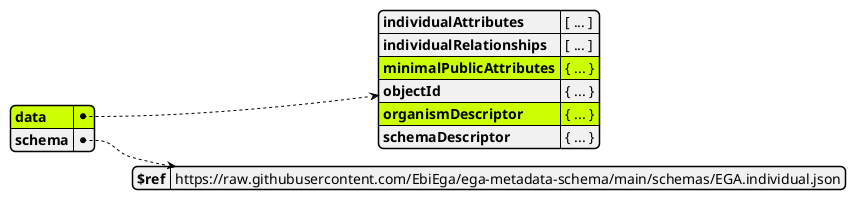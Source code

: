 @startjson
#highlight "data" / "minimalPublicAttributes" / "diseases" / "0" / "disease" / "termId"
#highlight "data" / "minimalPublicAttributes" / "diseases" / "1" / "disease" / "termId"
#highlight "data" / "minimalPublicAttributes" / "diseases" / "2" / "disease" / "termId"
#highlight "data" / "minimalPublicAttributes" / "diseases" / "3" / "disease" / "termId"
#highlight "data" / "minimalPublicAttributes" / "phenotypicAbnormalities" / "0" / "phenotypicAbnormality" / "termId"
#highlight "data" / "organismDescriptor" / "organismTaxon" / "termId"
#highlight "data"
#highlight "data" / "minimalPublicAttributes"
#highlight "data" / "minimalPublicAttributes" / "diseases"
#highlight "data" / "minimalPublicAttributes" / "diseases" / "0"
#highlight "data" / "minimalPublicAttributes" / "diseases" / "0" / "disease"
#highlight "data" / "minimalPublicAttributes" / "diseases" / "1"
#highlight "data" / "minimalPublicAttributes" / "diseases" / "1" / "disease"
#highlight "data" / "minimalPublicAttributes" / "diseases" / "2"
#highlight "data" / "minimalPublicAttributes" / "diseases" / "2" / "disease"
#highlight "data" / "minimalPublicAttributes" / "diseases" / "3"
#highlight "data" / "minimalPublicAttributes" / "diseases" / "3" / "disease"
#highlight "data" / "minimalPublicAttributes" / "phenotypicAbnormalities"
#highlight "data" / "minimalPublicAttributes" / "phenotypicAbnormalities" / "0"
#highlight "data" / "minimalPublicAttributes" / "phenotypicAbnormalities" / "0" / "phenotypicAbnormality"
#highlight "data" / "organismDescriptor"
#highlight "data" / "organismDescriptor" / "organismTaxon"

{
    "data": {
        "individualAttributes": "[ ... ]",
        "individualRelationships": "[ ... ]",
        "minimalPublicAttributes": "{ ... }",
        "objectId": "{ ... }",
        "organismDescriptor": "{ ... }",
        "schemaDescriptor": "{ ... }"
    },
    "schema": {
        "$ref": "https://raw.githubusercontent.com/EbiEga/ega-metadata-schema/main/schemas/EGA.individual.json"
    }
}
@endjson